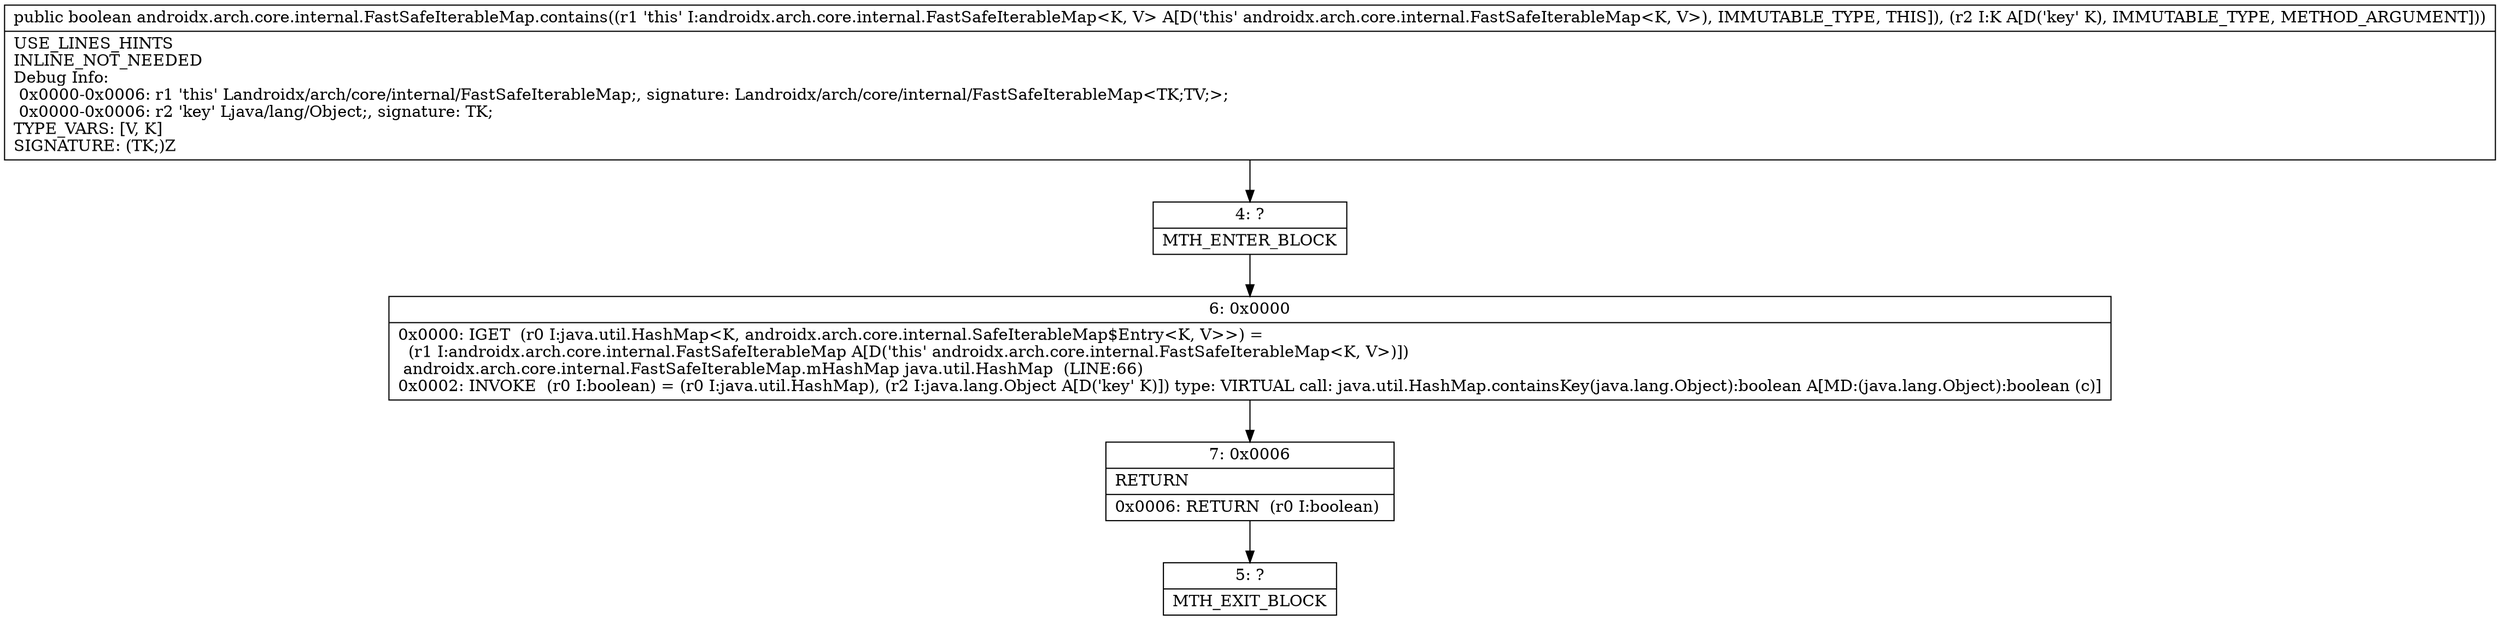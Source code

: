 digraph "CFG forandroidx.arch.core.internal.FastSafeIterableMap.contains(Ljava\/lang\/Object;)Z" {
Node_4 [shape=record,label="{4\:\ ?|MTH_ENTER_BLOCK\l}"];
Node_6 [shape=record,label="{6\:\ 0x0000|0x0000: IGET  (r0 I:java.util.HashMap\<K, androidx.arch.core.internal.SafeIterableMap$Entry\<K, V\>\>) = \l  (r1 I:androidx.arch.core.internal.FastSafeIterableMap A[D('this' androidx.arch.core.internal.FastSafeIterableMap\<K, V\>)])\l androidx.arch.core.internal.FastSafeIterableMap.mHashMap java.util.HashMap  (LINE:66)\l0x0002: INVOKE  (r0 I:boolean) = (r0 I:java.util.HashMap), (r2 I:java.lang.Object A[D('key' K)]) type: VIRTUAL call: java.util.HashMap.containsKey(java.lang.Object):boolean A[MD:(java.lang.Object):boolean (c)]\l}"];
Node_7 [shape=record,label="{7\:\ 0x0006|RETURN\l|0x0006: RETURN  (r0 I:boolean) \l}"];
Node_5 [shape=record,label="{5\:\ ?|MTH_EXIT_BLOCK\l}"];
MethodNode[shape=record,label="{public boolean androidx.arch.core.internal.FastSafeIterableMap.contains((r1 'this' I:androidx.arch.core.internal.FastSafeIterableMap\<K, V\> A[D('this' androidx.arch.core.internal.FastSafeIterableMap\<K, V\>), IMMUTABLE_TYPE, THIS]), (r2 I:K A[D('key' K), IMMUTABLE_TYPE, METHOD_ARGUMENT]))  | USE_LINES_HINTS\lINLINE_NOT_NEEDED\lDebug Info:\l  0x0000\-0x0006: r1 'this' Landroidx\/arch\/core\/internal\/FastSafeIterableMap;, signature: Landroidx\/arch\/core\/internal\/FastSafeIterableMap\<TK;TV;\>;\l  0x0000\-0x0006: r2 'key' Ljava\/lang\/Object;, signature: TK;\lTYPE_VARS: [V, K]\lSIGNATURE: (TK;)Z\l}"];
MethodNode -> Node_4;Node_4 -> Node_6;
Node_6 -> Node_7;
Node_7 -> Node_5;
}

